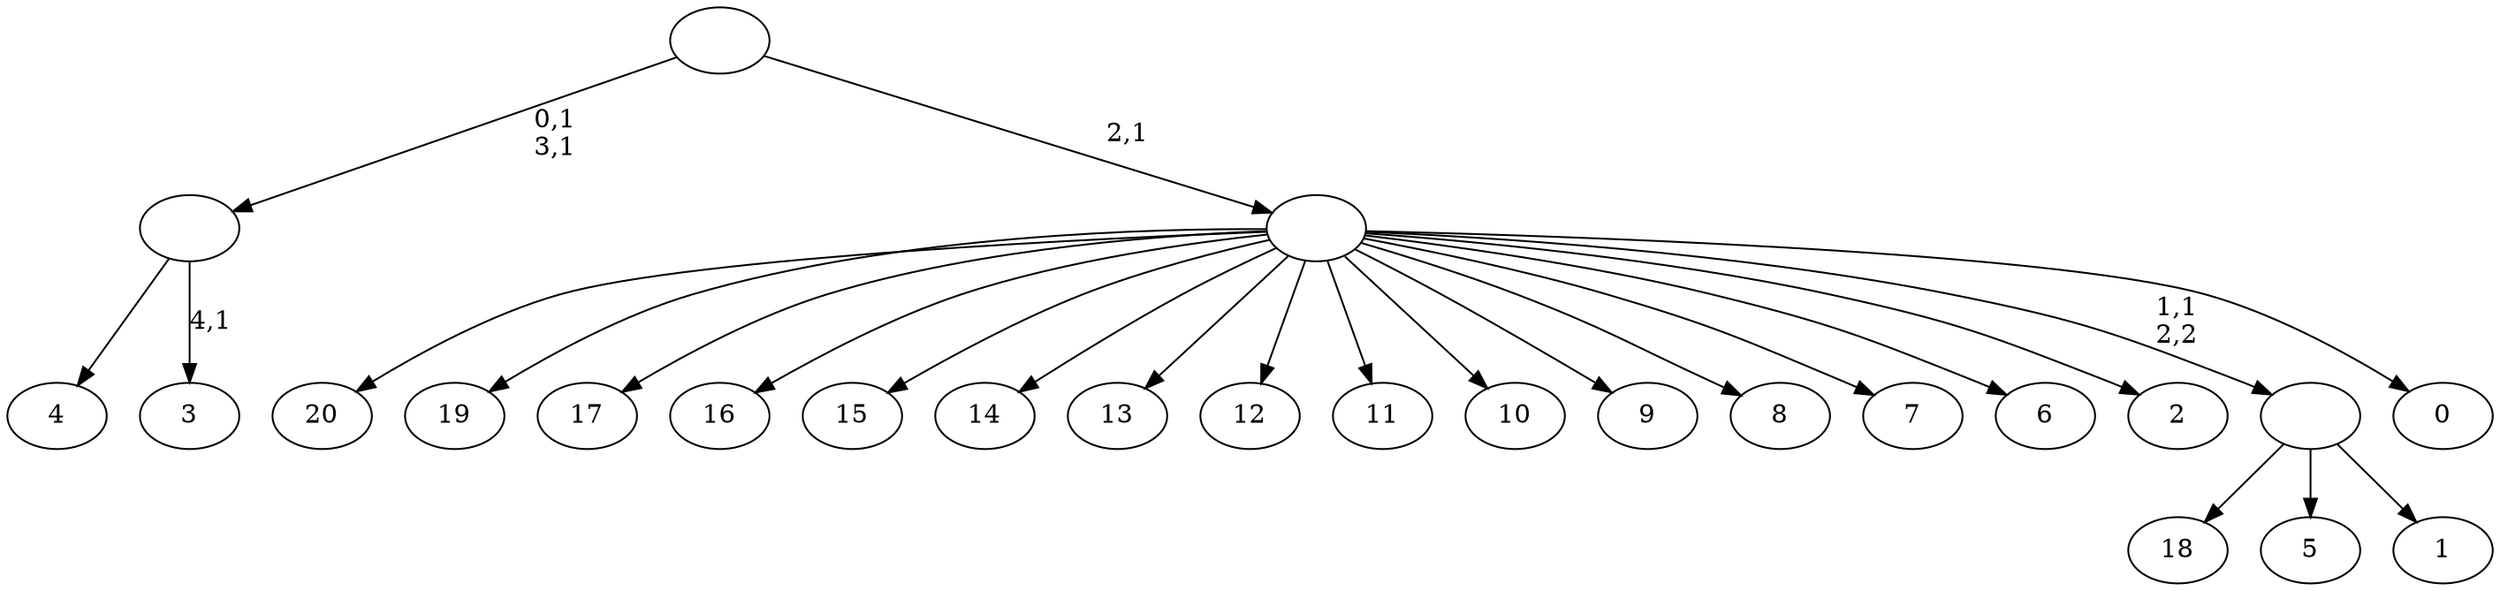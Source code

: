 digraph T {
	26 [label="20"]
	25 [label="19"]
	24 [label="18"]
	23 [label="17"]
	22 [label="16"]
	21 [label="15"]
	20 [label="14"]
	19 [label="13"]
	18 [label="12"]
	17 [label="11"]
	16 [label="10"]
	15 [label="9"]
	14 [label="8"]
	13 [label="7"]
	12 [label="6"]
	11 [label="5"]
	10 [label="4"]
	9 [label="3"]
	7 [label=""]
	5 [label="2"]
	4 [label="1"]
	3 [label=""]
	2 [label="0"]
	1 [label=""]
	0 [label=""]
	7 -> 9 [label="4,1"]
	7 -> 10 [label=""]
	3 -> 24 [label=""]
	3 -> 11 [label=""]
	3 -> 4 [label=""]
	1 -> 26 [label=""]
	1 -> 25 [label=""]
	1 -> 23 [label=""]
	1 -> 22 [label=""]
	1 -> 21 [label=""]
	1 -> 20 [label=""]
	1 -> 19 [label=""]
	1 -> 18 [label=""]
	1 -> 17 [label=""]
	1 -> 16 [label=""]
	1 -> 15 [label=""]
	1 -> 14 [label=""]
	1 -> 13 [label=""]
	1 -> 12 [label=""]
	1 -> 5 [label=""]
	1 -> 3 [label="1,1\n2,2"]
	1 -> 2 [label=""]
	0 -> 7 [label="0,1\n3,1"]
	0 -> 1 [label="2,1"]
}
